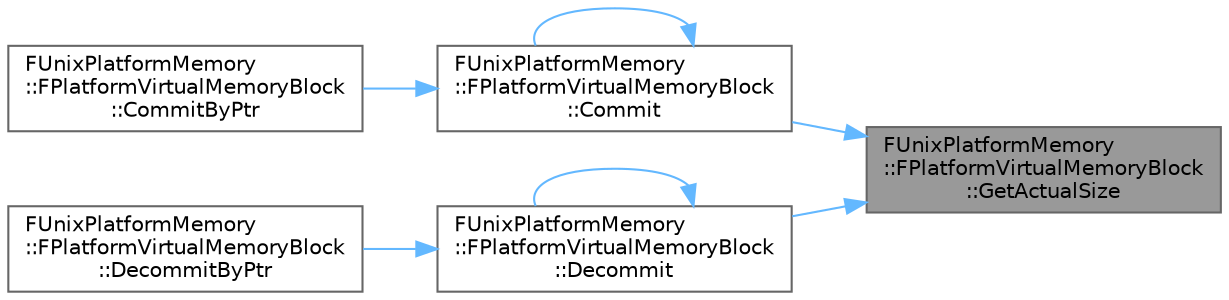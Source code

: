 digraph "FUnixPlatformMemory::FPlatformVirtualMemoryBlock::GetActualSize"
{
 // INTERACTIVE_SVG=YES
 // LATEX_PDF_SIZE
  bgcolor="transparent";
  edge [fontname=Helvetica,fontsize=10,labelfontname=Helvetica,labelfontsize=10];
  node [fontname=Helvetica,fontsize=10,shape=box,height=0.2,width=0.4];
  rankdir="RL";
  Node1 [id="Node000001",label="FUnixPlatformMemory\l::FPlatformVirtualMemoryBlock\l::GetActualSize",height=0.2,width=0.4,color="gray40", fillcolor="grey60", style="filled", fontcolor="black",tooltip=" "];
  Node1 -> Node2 [id="edge1_Node000001_Node000002",dir="back",color="steelblue1",style="solid",tooltip=" "];
  Node2 [id="Node000002",label="FUnixPlatformMemory\l::FPlatformVirtualMemoryBlock\l::Commit",height=0.2,width=0.4,color="grey40", fillcolor="white", style="filled",URL="$d0/d5d/classFUnixPlatformMemory_1_1FPlatformVirtualMemoryBlock.html#ab45cbea57726073571b48f34c96a62de",tooltip=" "];
  Node2 -> Node2 [id="edge2_Node000002_Node000002",dir="back",color="steelblue1",style="solid",tooltip=" "];
  Node2 -> Node3 [id="edge3_Node000002_Node000003",dir="back",color="steelblue1",style="solid",tooltip=" "];
  Node3 [id="Node000003",label="FUnixPlatformMemory\l::FPlatformVirtualMemoryBlock\l::CommitByPtr",height=0.2,width=0.4,color="grey40", fillcolor="white", style="filled",URL="$d0/d5d/classFUnixPlatformMemory_1_1FPlatformVirtualMemoryBlock.html#a6423698cccd75ad315499093defcd670",tooltip=" "];
  Node1 -> Node4 [id="edge4_Node000001_Node000004",dir="back",color="steelblue1",style="solid",tooltip=" "];
  Node4 [id="Node000004",label="FUnixPlatformMemory\l::FPlatformVirtualMemoryBlock\l::Decommit",height=0.2,width=0.4,color="grey40", fillcolor="white", style="filled",URL="$d0/d5d/classFUnixPlatformMemory_1_1FPlatformVirtualMemoryBlock.html#a134490d452d6c7c94f42c93fb81b140e",tooltip=" "];
  Node4 -> Node4 [id="edge5_Node000004_Node000004",dir="back",color="steelblue1",style="solid",tooltip=" "];
  Node4 -> Node5 [id="edge6_Node000004_Node000005",dir="back",color="steelblue1",style="solid",tooltip=" "];
  Node5 [id="Node000005",label="FUnixPlatformMemory\l::FPlatformVirtualMemoryBlock\l::DecommitByPtr",height=0.2,width=0.4,color="grey40", fillcolor="white", style="filled",URL="$d0/d5d/classFUnixPlatformMemory_1_1FPlatformVirtualMemoryBlock.html#a7e1f5374feb804c650fda7f090d0e582",tooltip=" "];
}
